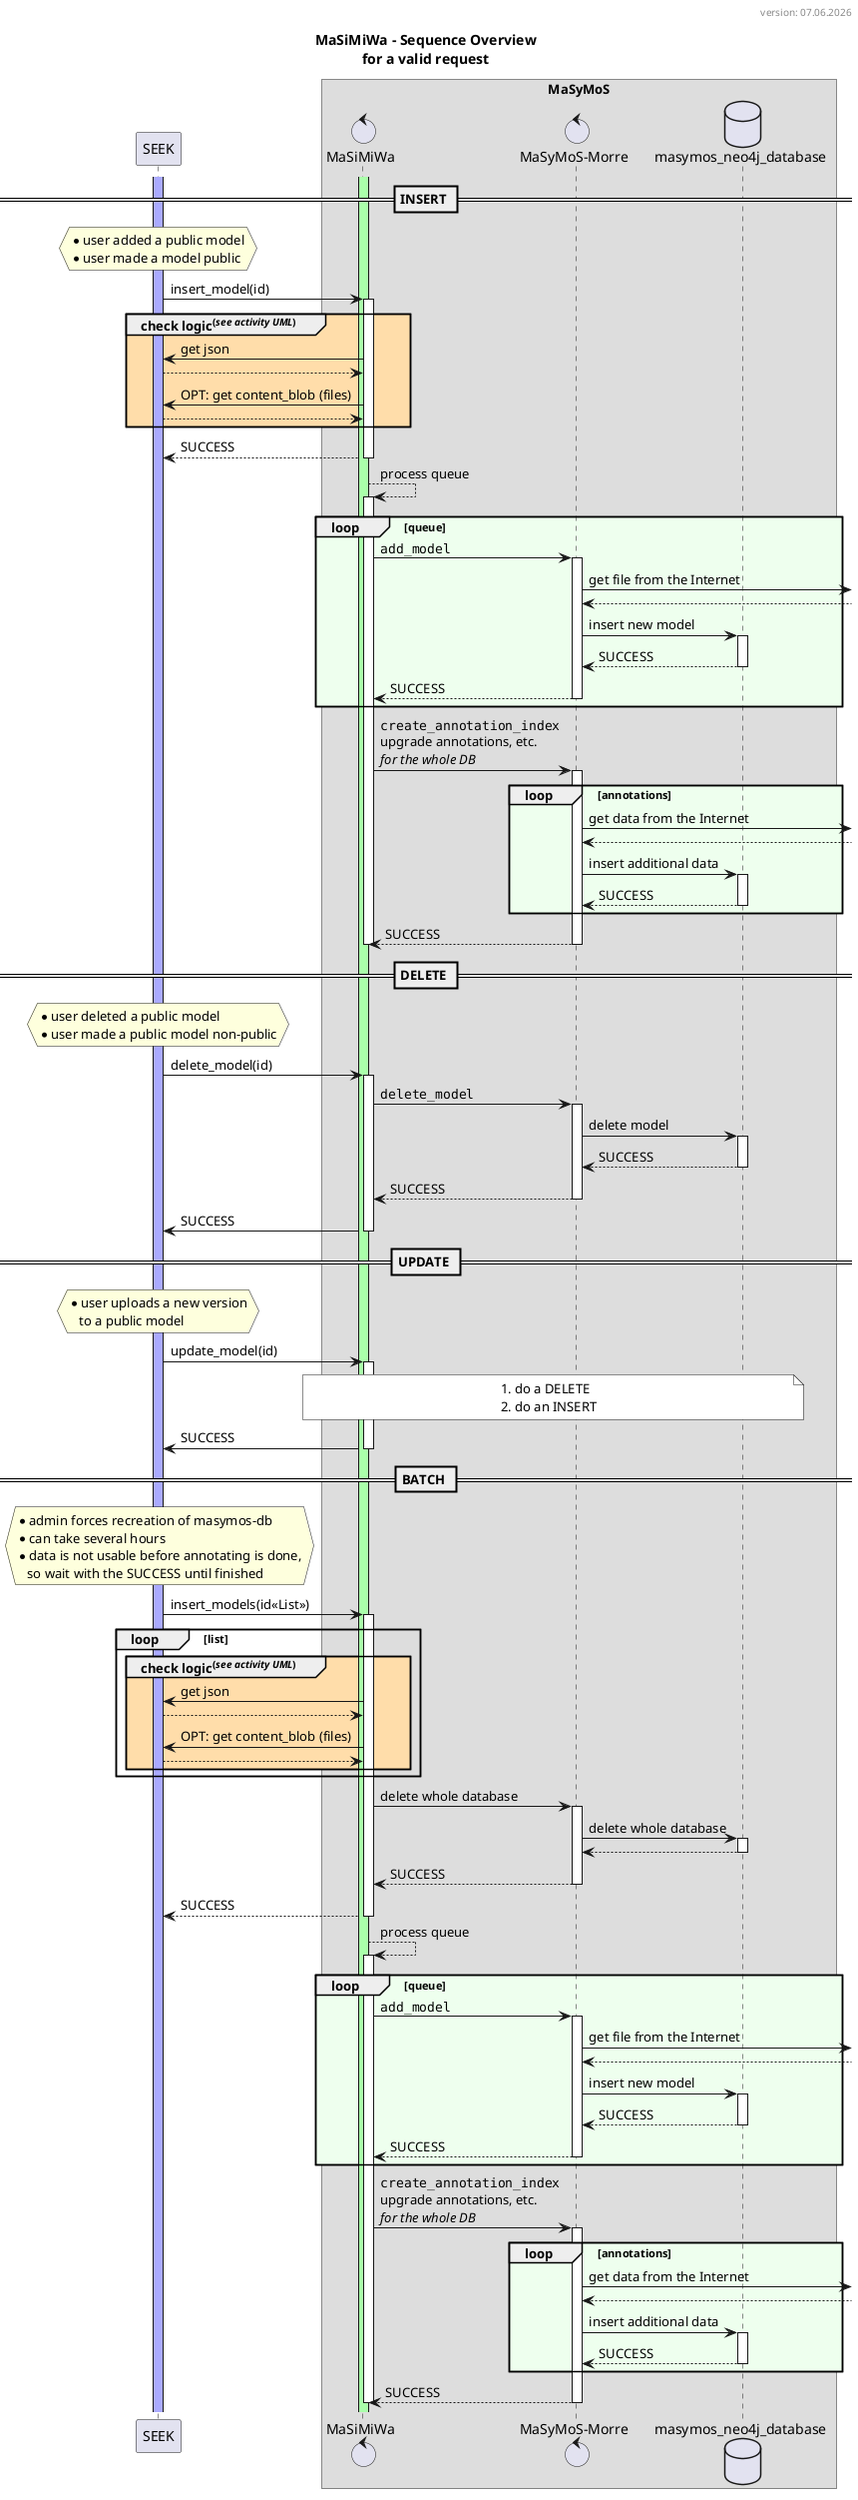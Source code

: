 @startuml

title MaSiMiWa - Sequence Overview\nfor a valid request
header version: %date("dd.MM.yyyy")
'header version: 23.11.2018

skinparam defaultFontName Helvetica
skinparam shadowing false


!definelong check_logic()
group #fda check logic<sup>(//see activity UML//)</sup>

seek            <-      miwa            : get json
seek            -->     miwa

seek            <-      miwa            : OPT: get content_blob (files)
seek            -->     miwa

end
!enddefinelong

!definelong process_queue()
miwa            -->     miwa            : process queue

    activate miwa

    loop #efe queue
    
    miwa            ->      morre           : ""add_model""
        activate morre
        
        morre           ->]                     : get file from the Internet
        morre           <--]

        morre           ->      db              : insert new model
            activate db
        morre           <--     db              : SUCCESS
            deactivate db
        
    miwa            <--     morre           : SUCCESS
        deactivate morre
    
    end

    miwa            ->      morre           : ""create_annotation_index""\nupgrade annotations, etc.\n//for the whole DB//
        activate morre

        loop #efe annotations

        morre           ->]                     : get data from the Internet
        morre           <--]

        morre           ->      db              : insert additional data
            activate db
        morre           <--     db              : SUCCESS
            deactivate db
        
        end
    
    miwa            <--     morre           : SUCCESS
        deactivate morre 

    deactivate miwa
!enddefinelong







participant "SEEK" as seek
box "MaSyMoS"
    control "MaSiMiWa" as miwa
    control "MaSyMoS-Morre" as morre
    database "masymos_neo4j_database" as db


activate seek #aaf
    activate miwa #afa

== INSERT ==

hnote over seek
    * user added a public model
    * user made a model public
end note

seek            ->      miwa            : insert_model(id)
    activate miwa

check_logic()

seek            <--     miwa            : SUCCESS
    deactivate miwa

process_queue()







== DELETE ==

hnote over seek
    * user deleted a public model
    * user made a public model non-public
end note

seek            ->      miwa            : delete_model(id)
    activate miwa
    
    miwa            ->      morre           : ""delete_model""
        activate morre
    
        morre           ->      db              : delete model
            activate db
        morre           <--     db              : SUCCESS
            deactivate db

    miwa            <--     morre           : SUCCESS
        deactivate morre 

seek            <-      miwa            : SUCCESS
    deactivate miwa 






== UPDATE ==

hnote over seek
    * user uploads a new version
       to a public model
end note

seek            ->      miwa            : update_model(id)
    activate miwa

    note over miwa,db #fff
        # do a DELETE
        # do an INSERT
    end note

seek            <-      miwa            : SUCCESS
    deactivate miwa 




== BATCH ==

hnote over seek
    * admin forces recreation of masymos-db
    * can take several hours
    * data is not usable before annotating is done,
       so wait with the SUCCESS until finished
end note


seek            ->      miwa            : insert_models(id<<List>>)
activate miwa

loop list
check_logic()
end

miwa            ->      morre           : delete whole database
    activate morre
    morre           ->      db              : delete whole database
        activate db
    morre           <--     db
        deactivate db
miwa            <--     morre           : SUCCESS
    deactivate morre

seek            <--     miwa            : SUCCESS
deactivate miwa

process_queue()





@enduml
